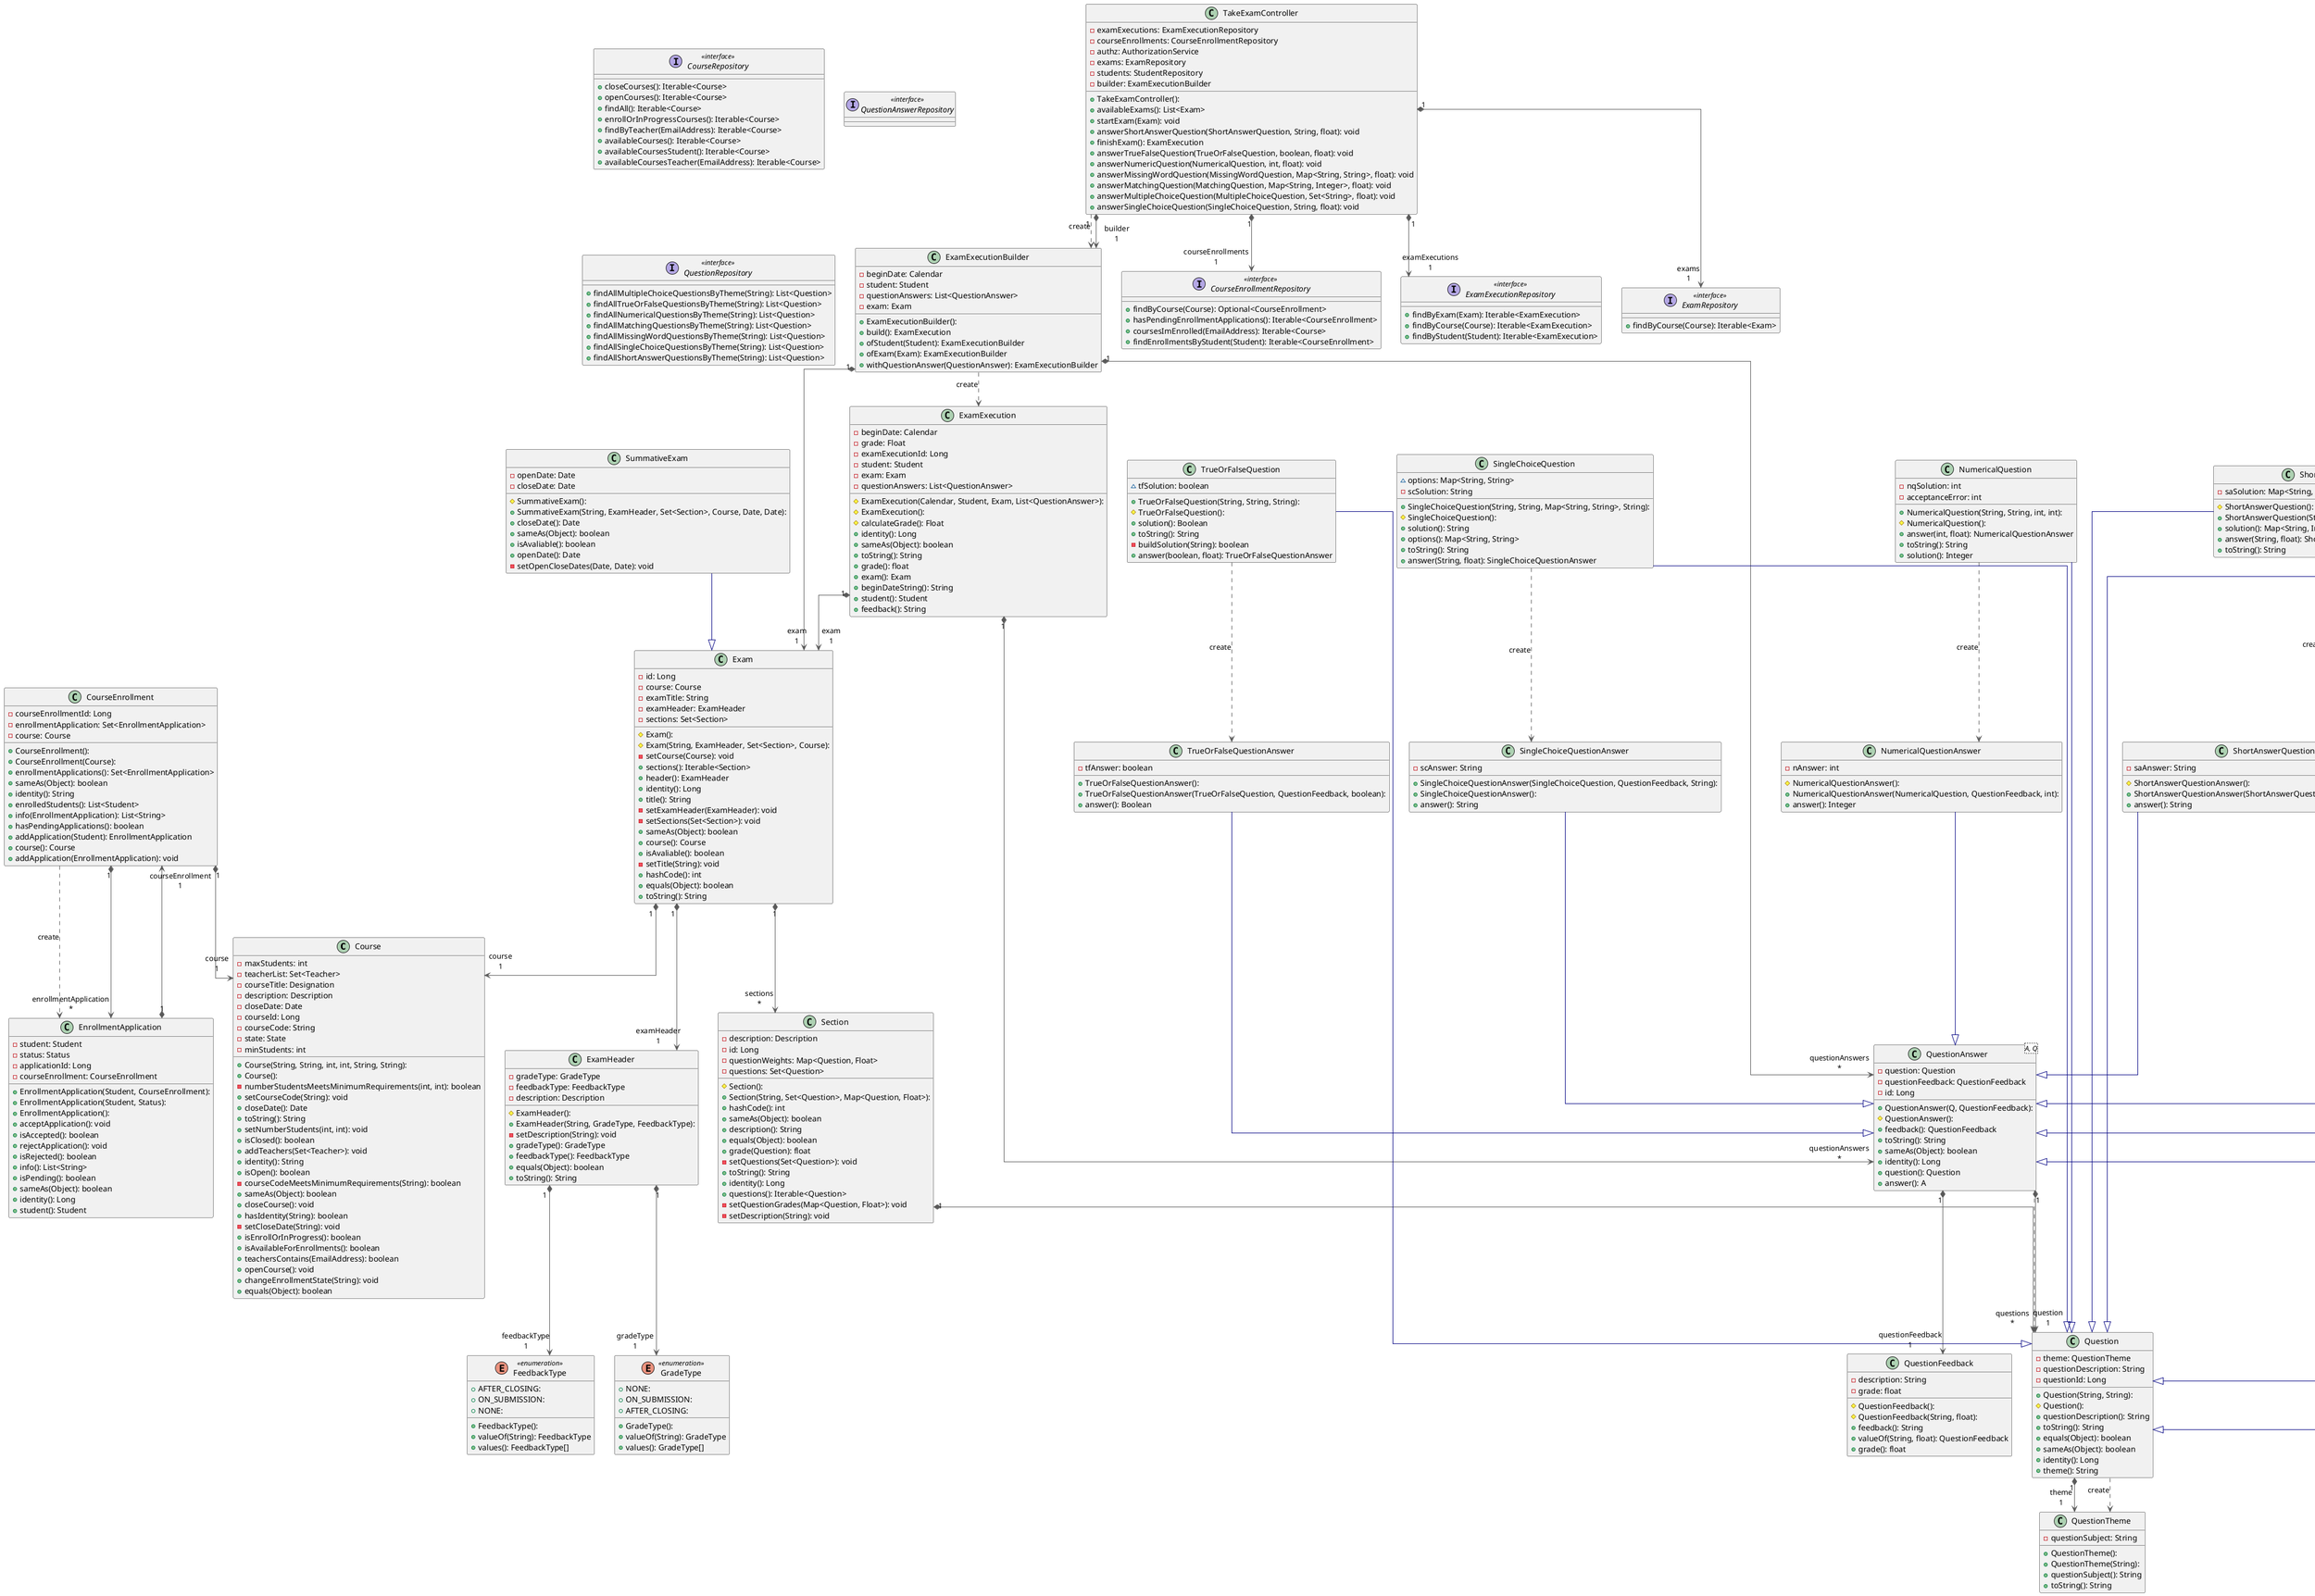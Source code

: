 @startuml

top to bottom direction
skinparam linetype ortho

class Course {
  + Course(String, String, int, int, String, String): 
  + Course(): 
  - maxStudents: int
  - teacherList: Set<Teacher>
  - courseTitle: Designation
  - description: Description
  - closeDate: Date
  - courseId: Long
  - courseCode: String
  - state: State
  - minStudents: int
  - numberStudentsMeetsMinimumRequirements(int, int): boolean
  + setCourseCode(String): void
  + closeDate(): Date
  + toString(): String
  + setNumberStudents(int, int): void
  + isClosed(): boolean
  + addTeachers(Set<Teacher>): void
  + identity(): String
  + isOpen(): boolean
  - courseCodeMeetsMinimumRequirements(String): boolean
  + sameAs(Object): boolean
  + closeCourse(): void
  + hasIdentity(String): boolean
  - setCloseDate(String): void
  + isEnrollOrInProgress(): boolean
  + isAvailableForEnrollments(): boolean
  + teachersContains(EmailAddress): boolean
  + openCourse(): void
  + changeEnrollmentState(String): void
  + equals(Object): boolean
}
class CourseEnrollment {
  + CourseEnrollment(): 
  + CourseEnrollment(Course): 
  - courseEnrollmentId: Long
  - enrollmentApplication: Set<EnrollmentApplication>
  - course: Course
  + enrollmentApplications(): Set<EnrollmentApplication>
  + sameAs(Object): boolean
  + identity(): String
  + enrolledStudents(): List<Student>
  + info(EnrollmentApplication): List<String>
  + hasPendingApplications(): boolean
  + addApplication(Student): EnrollmentApplication
  + course(): Course
  + addApplication(EnrollmentApplication): void
}
interface CourseEnrollmentRepository << interface >> {
  + findByCourse(Course): Optional<CourseEnrollment>
  + hasPendingEnrollmentApplications(): Iterable<CourseEnrollment>
  + coursesImEnrolled(EmailAddress): Iterable<Course>
  + findEnrollmentsByStudent(Student): Iterable<CourseEnrollment>
}
interface CourseRepository << interface >> {
  + closeCourses(): Iterable<Course>
  + openCourses(): Iterable<Course>
  + findAll(): Iterable<Course>
  + enrollOrInProgressCourses(): Iterable<Course>
  + findByTeacher(EmailAddress): Iterable<Course>
  + availableCourses(): Iterable<Course>
  + availableCoursesStudent(): Iterable<Course>
  + availableCoursesTeacher(EmailAddress): Iterable<Course>
}
class EnrollmentApplication {
  + EnrollmentApplication(Student, CourseEnrollment): 
  + EnrollmentApplication(Student, Status): 
  + EnrollmentApplication(): 
  - student: Student
  - status: Status
  - applicationId: Long
  - courseEnrollment: CourseEnrollment
  + acceptApplication(): void
  + isAccepted(): boolean
  + rejectApplication(): void
  + isRejected(): boolean
  + info(): List<String>
  + isPending(): boolean
  + sameAs(Object): boolean
  + identity(): Long
  + student(): Student
}
class Exam {
  # Exam(): 
  # Exam(String, ExamHeader, Set<Section>, Course): 
  - id: Long
  - course: Course
  - examTitle: String
  - examHeader: ExamHeader
  - sections: Set<Section>
  - setCourse(Course): void
  + sections(): Iterable<Section>
  + header(): ExamHeader
  + identity(): Long
  + title(): String
  - setExamHeader(ExamHeader): void
  - setSections(Set<Section>): void
  + sameAs(Object): boolean
  + course(): Course
  + isAvaliable(): boolean
  - setTitle(String): void
  + hashCode(): int
  + equals(Object): boolean
  + toString(): String
}
class ExamExecution {
  # ExamExecution(Calendar, Student, Exam, List<QuestionAnswer>): 
  # ExamExecution(): 
  - beginDate: Calendar
  - grade: Float
  - examExecutionId: Long
  - student: Student
  - exam: Exam
  - questionAnswers: List<QuestionAnswer>
  # calculateGrade(): Float
  + identity(): Long
  + sameAs(Object): boolean
  + toString(): String
  + grade(): float
  + exam(): Exam
  + beginDateString(): String
  + student(): Student
  + feedback(): String
}
class ExamExecutionBuilder {
  + ExamExecutionBuilder(): 
  - beginDate: Calendar
  - student: Student
  - questionAnswers: List<QuestionAnswer>
  - exam: Exam
  + build(): ExamExecution
  + ofStudent(Student): ExamExecutionBuilder
  + ofExam(Exam): ExamExecutionBuilder
  + withQuestionAnswer(QuestionAnswer): ExamExecutionBuilder
}
interface ExamExecutionRepository << interface >> {
  + findByExam(Exam): Iterable<ExamExecution>
  + findByCourse(Course): Iterable<ExamExecution>
  + findByStudent(Student): Iterable<ExamExecution>
}
class ExamHeader {
  # ExamHeader(): 
  + ExamHeader(String, GradeType, FeedbackType): 
  - gradeType: GradeType
  - feedbackType: FeedbackType
  - description: Description
  - setDescription(String): void
  + gradeType(): GradeType
  + feedbackType(): FeedbackType
  + equals(Object): boolean
  + toString(): String
}
interface ExamRepository << interface >> {
  + findByCourse(Course): Iterable<Exam>
}
enum FeedbackType << enumeration >> {
  + FeedbackType(): 
  + AFTER_CLOSING: 
  + ON_SUBMISSION: 
  + NONE: 
  + valueOf(String): FeedbackType
  + values(): FeedbackType[]
}
enum GradeType << enumeration >> {
  + GradeType(): 
  + NONE: 
  + ON_SUBMISSION: 
  + AFTER_CLOSING: 
  + valueOf(String): GradeType
  + values(): GradeType[]
}
class MatchingQuestion {
  # MatchingQuestion(): 
  + MatchingQuestion(String, String, Map<String, String>, Map<Integer, String>, Map<String, Integer>): 
  - mqSolution: Map<String, Integer>
  - groupB: Map<Integer, String>
  - groupA: Map<String, String>
  - validateAnswer(Map<String, Integer>): void
  + answer(Map<String, Integer>, float): MatchingQuestionAnswer
  + toString(): String
  + groupA(): Map<String, String>
  + solution(): Map<String, Integer>
  + groupB(): Map<Integer, String>
}
class MatchingQuestionAnswer {
  + MatchingQuestionAnswer(MatchingQuestion, QuestionFeedback, Map<String, Integer>): 
  # MatchingQuestionAnswer(): 
  - mqAnswer: Map<String, Integer>
  + answer(): Map<String, Integer>
}
class MissingWordQuestion {
  # MissingWordQuestion(): 
  + MissingWordQuestion(String, String, Map<String, ArrayList<String>>, Map<String, String>, String): 
  ~ optionsMap: Map<String, ArrayList<String>>
  ~ msSolutions: Map<String, String>
  - missingPhrase: String
  + options(): Map<String, ArrayList<String>>
  + answer(Map<String, String>, float): MissingWordQuestionAnswer
  + missingPhrase(): String
  + solution(): Map<String, String>
  + toString(): String
  - validateAnswers(Map<String, String>): void
}
class MissingWordQuestionAnswer {
  # MissingWordQuestionAnswer(): 
  + MissingWordQuestionAnswer(MissingWordQuestion, QuestionFeedback, Map<String, String>): 
  - mwAnswer: Map<String, String>
  + answer(): Map<String, String>
}
class MultipleChoiceQuestion {
  # MultipleChoiceQuestion(): 
  + MultipleChoiceQuestion(String, String, Set<String>, Map<String, String>): 
  ~ options: Map<String, String>
  - mcSolution: Set<String>
  + solution(): Set<String>
  + answer(Set<String>, float): MultipleChoiceQuestionAnswer
  + options(): Map<String, String>
  + toString(): String
  - validateAnswer(Set<String>): void
}
class MultipleChoiceQuestionAnswer {
  # MultipleChoiceQuestionAnswer(): 
  + MultipleChoiceQuestionAnswer(MultipleChoiceQuestion, QuestionFeedback, Set<String>): 
  - mcAnswer: Set<String>
  + answer(): Set<String>
}
class NumericalQuestion {
  + NumericalQuestion(String, String, int, int): 
  # NumericalQuestion(): 
  - nqSolution: int
  - acceptanceError: int
  + answer(int, float): NumericalQuestionAnswer
  + toString(): String
  + solution(): Integer
}
class NumericalQuestionAnswer {
  # NumericalQuestionAnswer(): 
  + NumericalQuestionAnswer(NumericalQuestion, QuestionFeedback, int): 
  - nAnswer: int
  + answer(): Integer
}
class Question {
  + Question(String, String): 
  # Question(): 
  - theme: QuestionTheme
  - questionDescription: String
  - questionId: Long
  + questionDescription(): String
  + toString(): String
  + equals(Object): boolean
  + sameAs(Object): boolean
  + identity(): Long
  + theme(): String
}
class QuestionAnswer<A, Q> {
  + QuestionAnswer(Q, QuestionFeedback): 
  # QuestionAnswer(): 
  - question: Question
  - questionFeedback: QuestionFeedback
  - id: Long
  + feedback(): QuestionFeedback
  + toString(): String
  + sameAs(Object): boolean
  + identity(): Long
  + question(): Question
  + answer(): A
}
interface QuestionAnswerRepository << interface >>
class QuestionFeedback {
  # QuestionFeedback(): 
  # QuestionFeedback(String, float): 
  - description: String
  - grade: float
  + feedback(): String
  + valueOf(String, float): QuestionFeedback
  + grade(): float
}
interface QuestionRepository << interface >> {
  + findAllMultipleChoiceQuestionsByTheme(String): List<Question>
  + findAllTrueOrFalseQuestionsByTheme(String): List<Question>
  + findAllNumericalQuestionsByTheme(String): List<Question>
  + findAllMatchingQuestionsByTheme(String): List<Question>
  + findAllMissingWordQuestionsByTheme(String): List<Question>
  + findAllSingleChoiceQuestionsByTheme(String): List<Question>
  + findAllShortAnswerQuestionsByTheme(String): List<Question>
}
class QuestionTheme {
  + QuestionTheme(): 
  + QuestionTheme(String): 
  - questionSubject: String
  + questionSubject(): String
  + toString(): String
}
class Section {
  # Section(): 
  + Section(String, Set<Question>, Map<Question, Float>): 
  - description: Description
  - id: Long
  - questionWeights: Map<Question, Float>
  - questions: Set<Question>
  + hashCode(): int
  + sameAs(Object): boolean
  + description(): String
  + equals(Object): boolean
  + grade(Question): float
  - setQuestions(Set<Question>): void
  + toString(): String
  + identity(): Long
  + questions(): Iterable<Question>
  - setQuestionGrades(Map<Question, Float>): void
  - setDescription(String): void
}
class ShortAnswerQuestion {
  # ShortAnswerQuestion(): 
  + ShortAnswerQuestion(String, String, Map<String, Integer>): 
  - saSolution: Map<String, Integer>
  + solution(): Map<String, Integer>
  + answer(String, float): ShortAnswerQuestionAnswer
  + toString(): String
}
class ShortAnswerQuestionAnswer {
  # ShortAnswerQuestionAnswer(): 
  + ShortAnswerQuestionAnswer(ShortAnswerQuestion, QuestionFeedback, String): 
  - saAnswer: String
  + answer(): String
}
class SingleChoiceQuestion {
  + SingleChoiceQuestion(String, String, Map<String, String>, String): 
  # SingleChoiceQuestion(): 
  ~ options: Map<String, String>
  - scSolution: String
  + solution(): String
  + options(): Map<String, String>
  + toString(): String
  + answer(String, float): SingleChoiceQuestionAnswer
}
class SingleChoiceQuestionAnswer {
  + SingleChoiceQuestionAnswer(SingleChoiceQuestion, QuestionFeedback, String): 
  + SingleChoiceQuestionAnswer(): 
  - scAnswer: String
  + answer(): String
}
class SummativeExam {
  # SummativeExam(): 
  + SummativeExam(String, ExamHeader, Set<Section>, Course, Date, Date): 
  - openDate: Date
  - closeDate: Date
  + closeDate(): Date
  + sameAs(Object): boolean
  + isAvaliable(): boolean
  + openDate(): Date
  - setOpenCloseDates(Date, Date): void
}
class TakeExamController {
  + TakeExamController(): 
  - examExecutions: ExamExecutionRepository
  - courseEnrollments: CourseEnrollmentRepository
  - authz: AuthorizationService
  - exams: ExamRepository
  - students: StudentRepository
  - builder: ExamExecutionBuilder
  + availableExams(): List<Exam>
  + startExam(Exam): void
  + answerShortAnswerQuestion(ShortAnswerQuestion, String, float): void
  + finishExam(): ExamExecution
  + answerTrueFalseQuestion(TrueOrFalseQuestion, boolean, float): void
  + answerNumericQuestion(NumericalQuestion, int, float): void
  + answerMissingWordQuestion(MissingWordQuestion, Map<String, String>, float): void
  + answerMatchingQuestion(MatchingQuestion, Map<String, Integer>, float): void
  + answerMultipleChoiceQuestion(MultipleChoiceQuestion, Set<String>, float): void
  + answerSingleChoiceQuestion(SingleChoiceQuestion, String, float): void
}
class TrueOrFalseQuestion {
  + TrueOrFalseQuestion(String, String, String): 
  # TrueOrFalseQuestion(): 
  ~ tfSolution: boolean
  + solution(): Boolean
  + toString(): String
  - buildSolution(String): boolean
  + answer(boolean, float): TrueOrFalseQuestionAnswer
}
class TrueOrFalseQuestionAnswer {
  + TrueOrFalseQuestionAnswer(): 
  + TrueOrFalseQuestionAnswer(TrueOrFalseQuestion, QuestionFeedback, boolean): 
  - tfAnswer: boolean
  + answer(): Boolean
}

CourseEnrollment             "1" *-[#595959,plain]-> "course\n1" Course                       
CourseEnrollment              -[#595959,dashed]->  EnrollmentApplication        : "«create»"
CourseEnrollment             "1" *-[#595959,plain]-> "enrollmentApplication\n*" EnrollmentApplication        
EnrollmentApplication        "1" *-[#595959,plain]-> "courseEnrollment\n1" CourseEnrollment             
Exam                         "1" *-[#595959,plain]-> "course\n1" Course                       
Exam                         "1" *-[#595959,plain]-> "examHeader\n1" ExamHeader                   
Exam                         "1" *-[#595959,plain]-> "sections\n*" Section                      
ExamExecution                "1" *-[#595959,plain]-> "exam\n1" Exam                         
ExamExecution                "1" *-[#595959,plain]-> "questionAnswers\n*" QuestionAnswer               
ExamExecutionBuilder         "1" *-[#595959,plain]-> "exam\n1" Exam                         
ExamExecutionBuilder          -[#595959,dashed]->  ExamExecution                : "«create»"
ExamExecutionBuilder         "1" *-[#595959,plain]-> "questionAnswers\n*" QuestionAnswer               
ExamHeader                   "1" *-[#595959,plain]-> "feedbackType\n1" FeedbackType                 
ExamHeader                   "1" *-[#595959,plain]-> "gradeType\n1" GradeType                    
MatchingQuestion              -[#595959,dashed]->  MatchingQuestionAnswer       : "«create»"
MatchingQuestion              -[#000082,plain]-^  Question                     
MatchingQuestionAnswer        -[#000082,plain]-^  QuestionAnswer               
MissingWordQuestion           -[#595959,dashed]->  MissingWordQuestionAnswer    : "«create»"
MissingWordQuestion           -[#000082,plain]-^  Question                     
MissingWordQuestionAnswer     -[#000082,plain]-^  QuestionAnswer               
MultipleChoiceQuestion        -[#595959,dashed]->  MultipleChoiceQuestionAnswer : "«create»"
MultipleChoiceQuestion        -[#000082,plain]-^  Question                     
MultipleChoiceQuestionAnswer  -[#000082,plain]-^  QuestionAnswer               
NumericalQuestion             -[#595959,dashed]->  NumericalQuestionAnswer      : "«create»"
NumericalQuestion             -[#000082,plain]-^  Question                     
NumericalQuestionAnswer       -[#000082,plain]-^  QuestionAnswer               
Question                     "1" *-[#595959,plain]-> "theme\n1" QuestionTheme                
Question                      -[#595959,dashed]->  QuestionTheme                : "«create»"
QuestionAnswer                -[#595959,dashed]->  Question                     
QuestionAnswer               "1" *-[#595959,plain]-> "question\n1" Question                     
QuestionAnswer               "1" *-[#595959,plain]-> "questionFeedback\n1" QuestionFeedback             
Section                      "1" *-[#595959,plain]-> "questions\n*" Question                     
ShortAnswerQuestion           -[#000082,plain]-^  Question                     
ShortAnswerQuestion           -[#595959,dashed]->  ShortAnswerQuestionAnswer    : "«create»"
ShortAnswerQuestionAnswer     -[#000082,plain]-^  QuestionAnswer               
SingleChoiceQuestion          -[#000082,plain]-^  Question                     
SingleChoiceQuestion          -[#595959,dashed]->  SingleChoiceQuestionAnswer   : "«create»"
SingleChoiceQuestionAnswer    -[#000082,plain]-^  QuestionAnswer               
SummativeExam                 -[#000082,plain]-^  Exam                         
TakeExamController           "1" *-[#595959,plain]-> "courseEnrollments\n1" CourseEnrollmentRepository   
TakeExamController            -[#595959,dashed]->  ExamExecutionBuilder         : "«create»"
TakeExamController           "1" *-[#595959,plain]-> "builder\n1" ExamExecutionBuilder         
TakeExamController           "1" *-[#595959,plain]-> "examExecutions\n1" ExamExecutionRepository      
TakeExamController           "1" *-[#595959,plain]-> "exams\n1" ExamRepository               
TrueOrFalseQuestion           -[#000082,plain]-^  Question                     
TrueOrFalseQuestion           -[#595959,dashed]->  TrueOrFalseQuestionAnswer    : "«create»"
TrueOrFalseQuestionAnswer     -[#000082,plain]-^  QuestionAnswer               
@enduml
